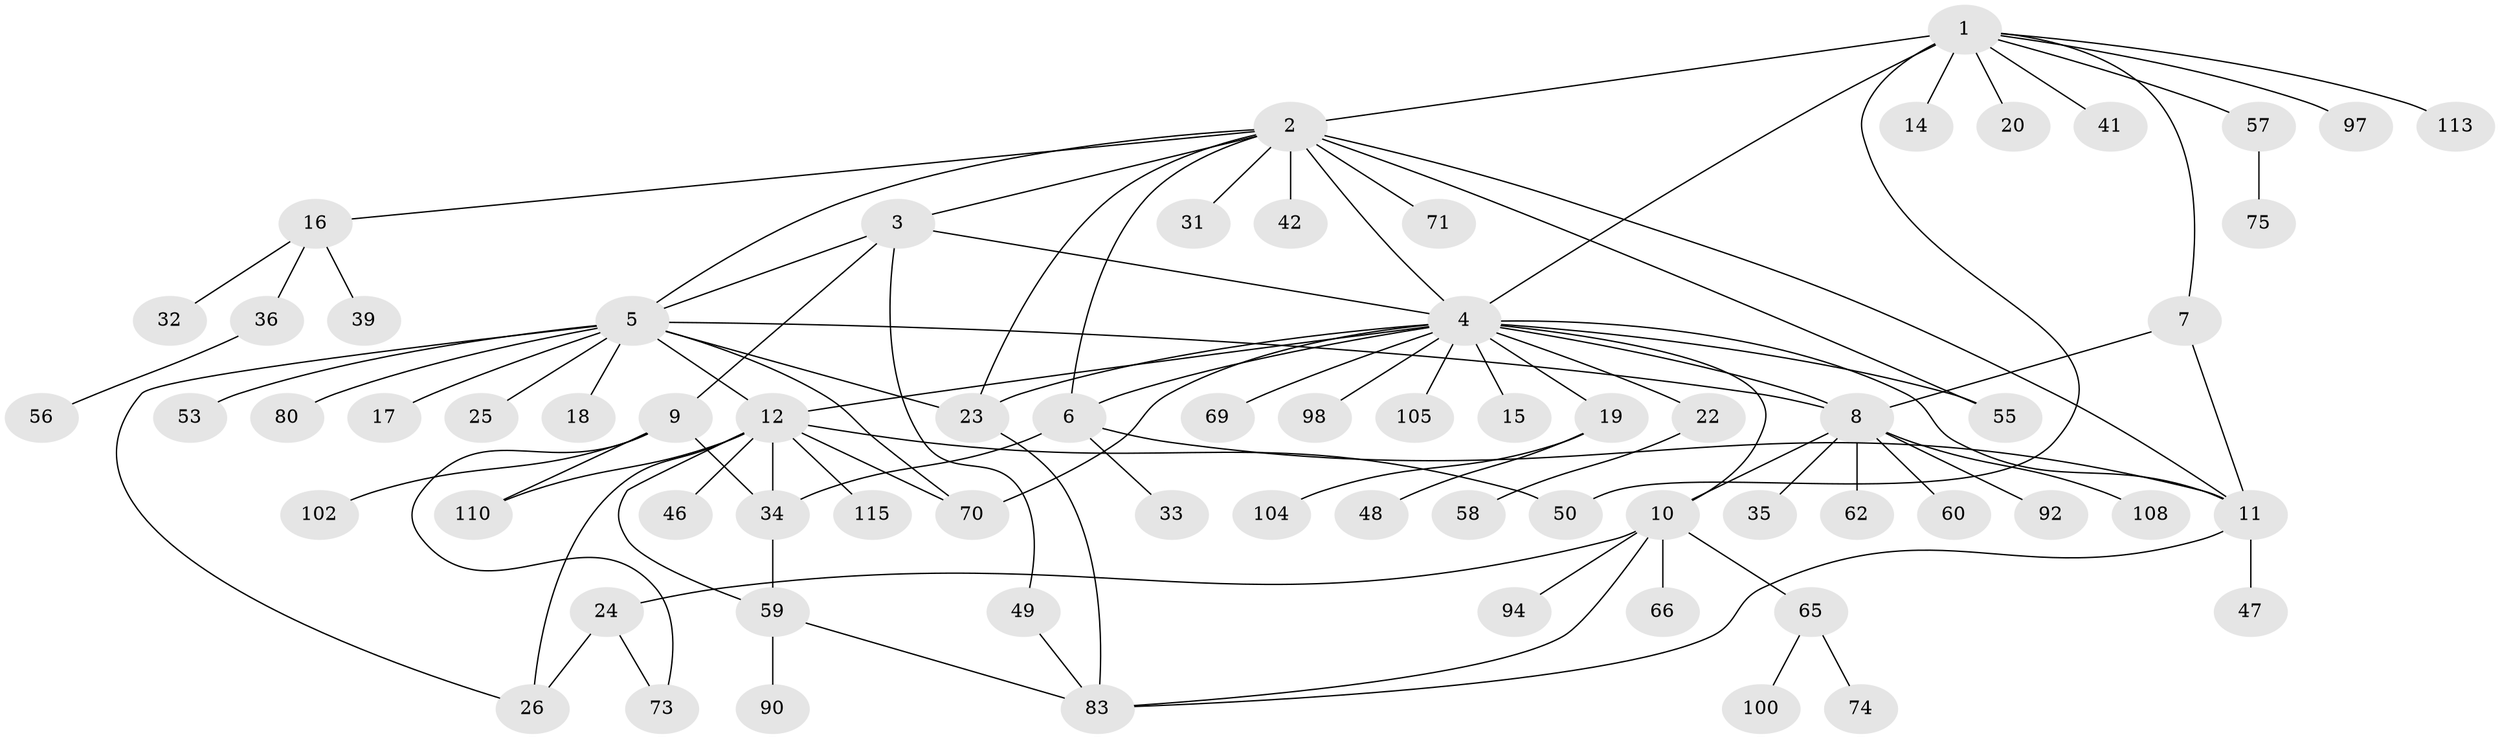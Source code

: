 // original degree distribution, {12: 0.017391304347826087, 14: 0.008695652173913044, 5: 0.034782608695652174, 17: 0.008695652173913044, 4: 0.09565217391304348, 3: 0.11304347826086956, 9: 0.017391304347826087, 7: 0.02608695652173913, 13: 0.008695652173913044, 2: 0.16521739130434782, 1: 0.48695652173913045, 6: 0.008695652173913044, 8: 0.008695652173913044}
// Generated by graph-tools (version 1.1) at 2025/18/03/04/25 18:18:18]
// undirected, 69 vertices, 96 edges
graph export_dot {
graph [start="1"]
  node [color=gray90,style=filled];
  1;
  2;
  3;
  4 [super="+37+67+51+76+109+91+96+30+21"];
  5;
  6 [super="+13"];
  7;
  8;
  9;
  10;
  11 [super="+63+29+27"];
  12 [super="+61"];
  14 [super="+78"];
  15;
  16;
  17 [super="+72"];
  18;
  19;
  20;
  22;
  23 [super="+103"];
  24;
  25;
  26 [super="+77"];
  31;
  32 [super="+38"];
  33;
  34 [super="+45+44+89+101"];
  35;
  36;
  39;
  41;
  42;
  46 [super="+107"];
  47;
  48 [super="+88+54"];
  49 [super="+112"];
  50 [super="+79"];
  53;
  55;
  56;
  57;
  58;
  59 [super="+68+64"];
  60;
  62;
  65;
  66;
  69;
  70 [super="+95"];
  71;
  73;
  74;
  75;
  80;
  83 [super="+86"];
  90;
  92;
  94;
  97 [super="+106"];
  98;
  100;
  102;
  104;
  105;
  108;
  110;
  113;
  115;
  1 -- 2;
  1 -- 7;
  1 -- 14;
  1 -- 20;
  1 -- 41;
  1 -- 57;
  1 -- 97;
  1 -- 113;
  1 -- 50;
  1 -- 4 [weight=3];
  2 -- 3;
  2 -- 5;
  2 -- 6;
  2 -- 11 [weight=2];
  2 -- 16;
  2 -- 23;
  2 -- 31;
  2 -- 42;
  2 -- 55;
  2 -- 71;
  2 -- 4;
  3 -- 4;
  3 -- 5;
  3 -- 9;
  3 -- 49;
  4 -- 10;
  4 -- 15;
  4 -- 19;
  4 -- 22;
  4 -- 55 [weight=2];
  4 -- 98;
  4 -- 70 [weight=3];
  4 -- 23;
  4 -- 12 [weight=2];
  4 -- 11 [weight=2];
  4 -- 8;
  4 -- 6;
  4 -- 69;
  4 -- 105;
  5 -- 8;
  5 -- 12;
  5 -- 17;
  5 -- 18;
  5 -- 23;
  5 -- 25;
  5 -- 26;
  5 -- 53;
  5 -- 80;
  5 -- 70;
  6 -- 33;
  6 -- 34 [weight=2];
  6 -- 11;
  7 -- 8;
  7 -- 11;
  8 -- 10;
  8 -- 35;
  8 -- 60;
  8 -- 62;
  8 -- 92;
  8 -- 108;
  9 -- 34;
  9 -- 73;
  9 -- 102;
  9 -- 110;
  10 -- 24;
  10 -- 65;
  10 -- 66;
  10 -- 83;
  10 -- 94;
  11 -- 47;
  11 -- 83;
  12 -- 26;
  12 -- 34;
  12 -- 46;
  12 -- 50;
  12 -- 59 [weight=2];
  12 -- 70;
  12 -- 110;
  12 -- 115;
  16 -- 32;
  16 -- 36;
  16 -- 39;
  19 -- 48;
  19 -- 104;
  22 -- 58;
  23 -- 83;
  24 -- 26;
  24 -- 73;
  34 -- 59;
  36 -- 56;
  49 -- 83;
  57 -- 75;
  59 -- 90;
  59 -- 83;
  65 -- 74;
  65 -- 100;
}
